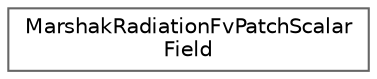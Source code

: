 digraph "Graphical Class Hierarchy"
{
 // LATEX_PDF_SIZE
  bgcolor="transparent";
  edge [fontname=Helvetica,fontsize=10,labelfontname=Helvetica,labelfontsize=10];
  node [fontname=Helvetica,fontsize=10,shape=box,height=0.2,width=0.4];
  rankdir="LR";
  Node0 [id="Node000000",label="MarshakRadiationFvPatchScalar\lField",height=0.2,width=0.4,color="grey40", fillcolor="white", style="filled",URL="$classFoam_1_1MarshakRadiationFvPatchScalarField.html",tooltip="A 'mixed' boundary condition that implements a Marshak condition for the incident radiation field (us..."];
}
